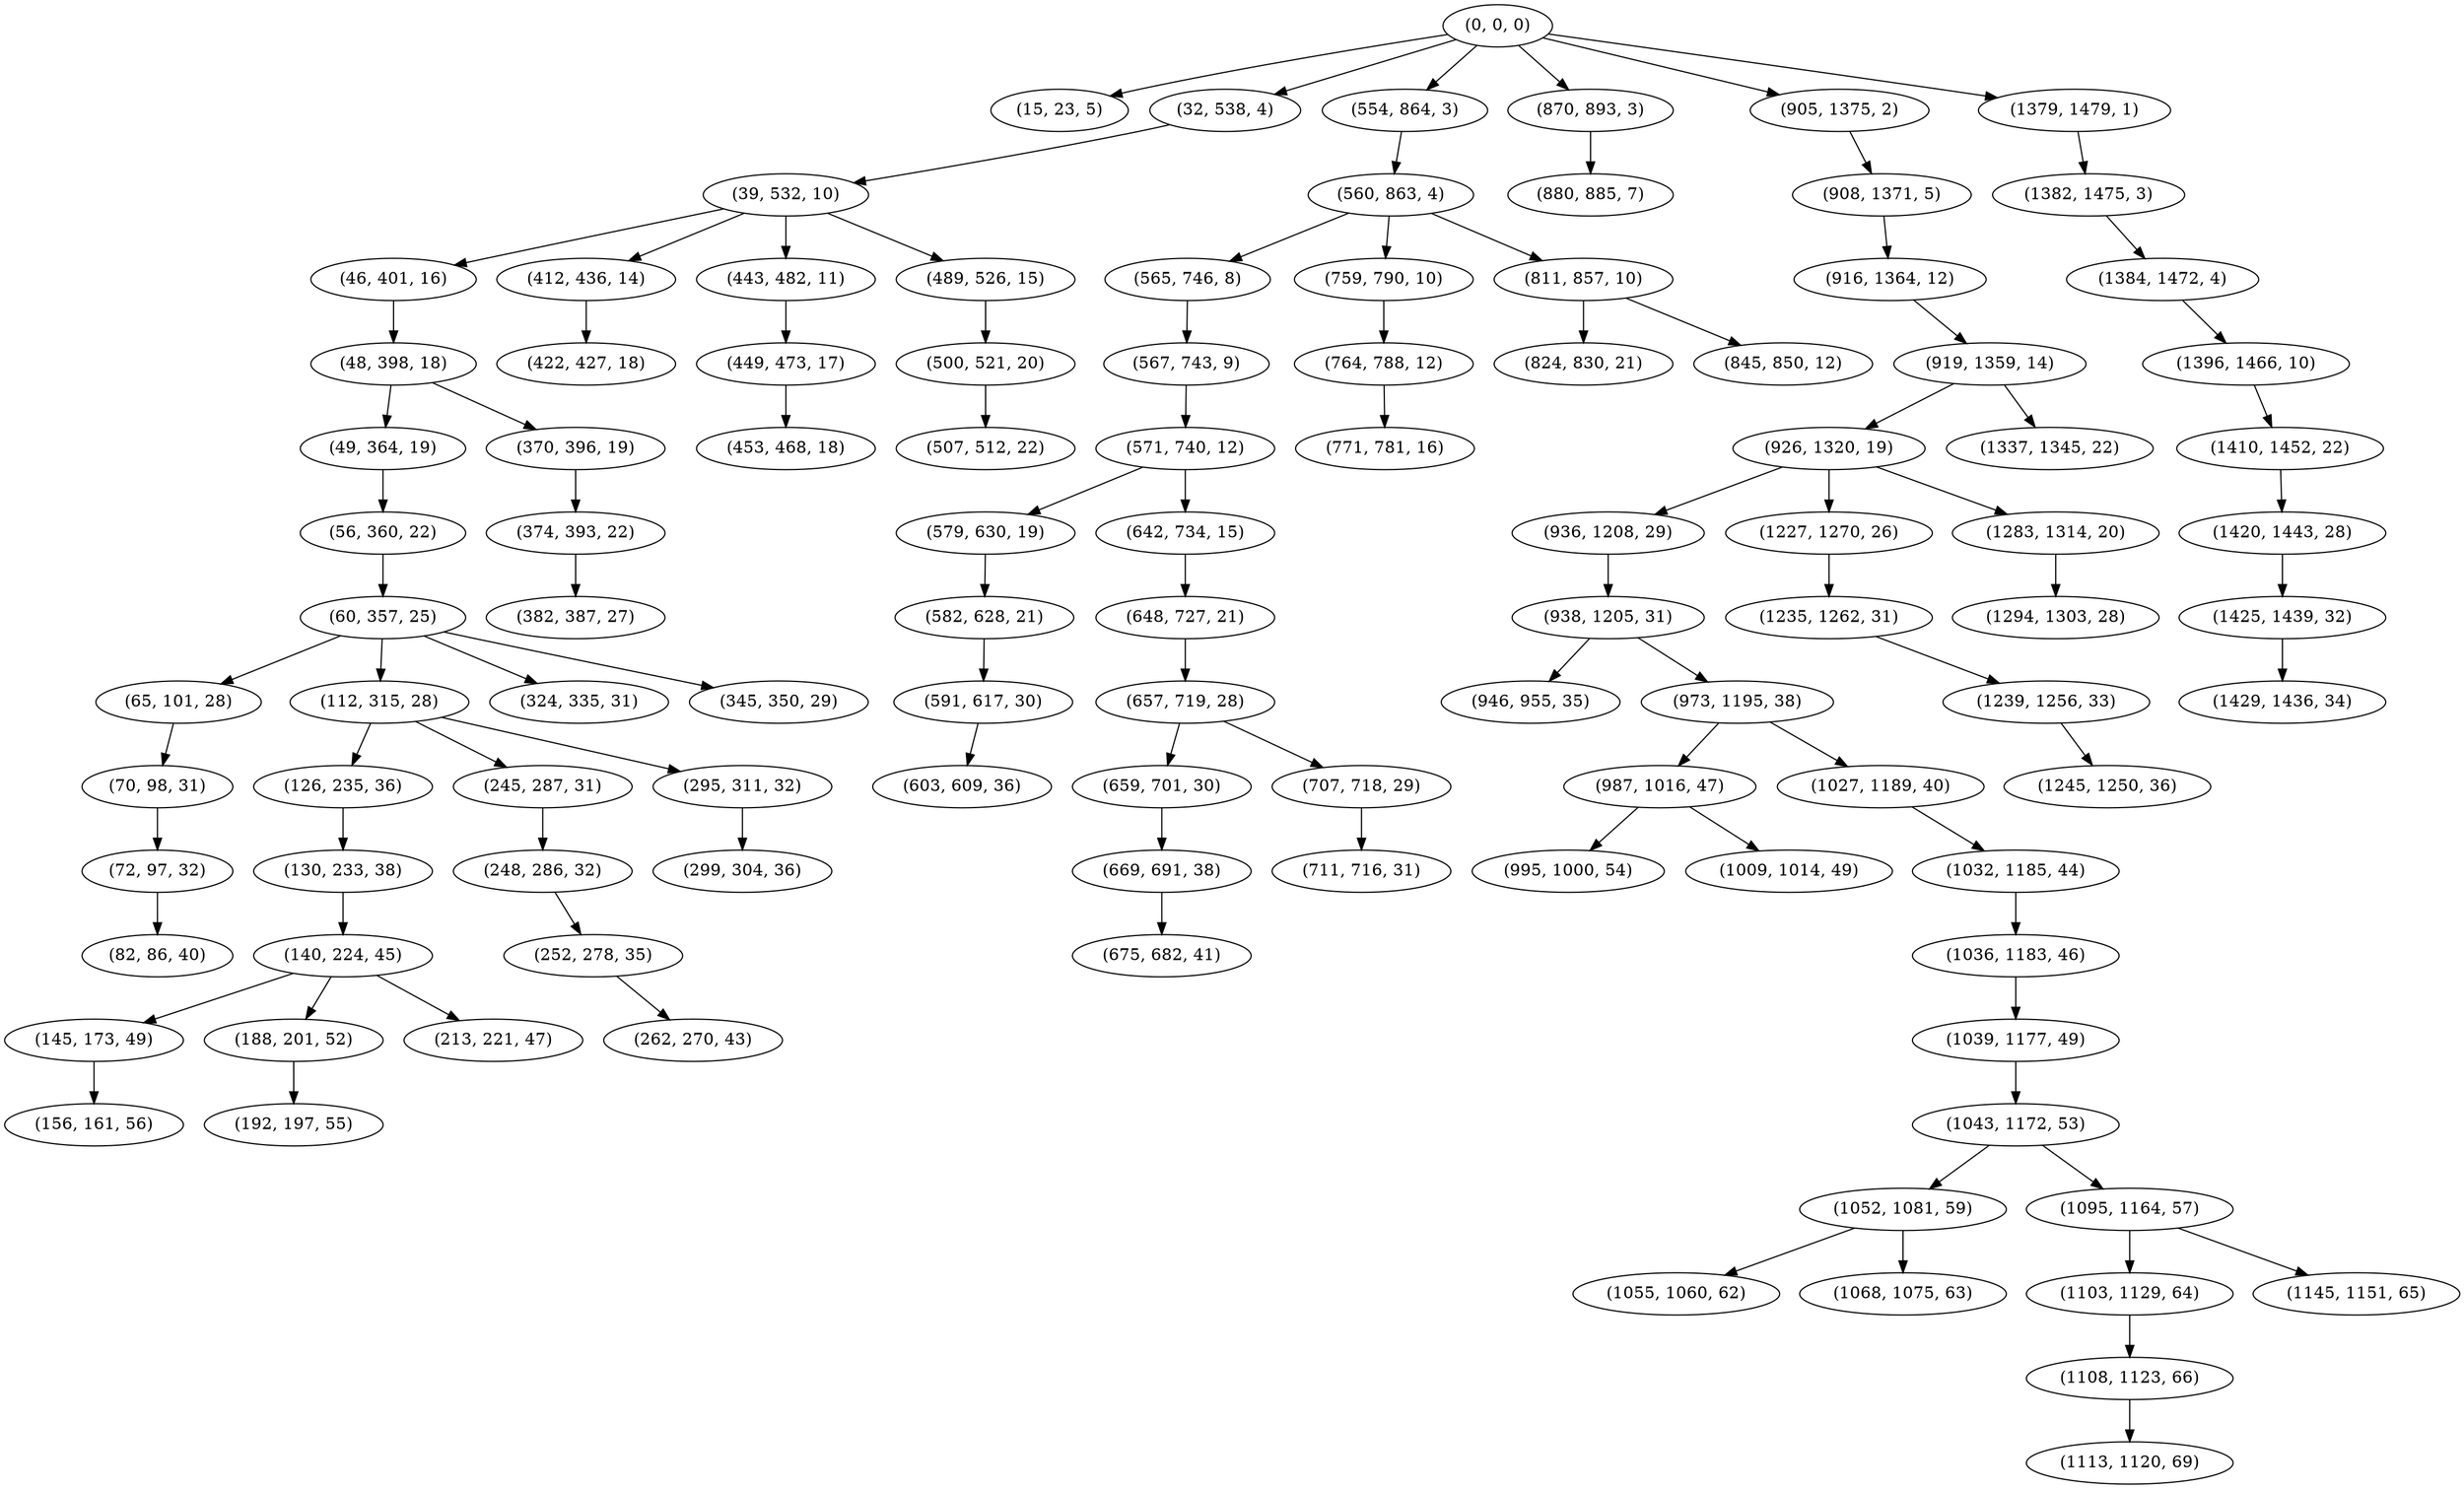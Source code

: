 digraph tree {
    "(0, 0, 0)";
    "(15, 23, 5)";
    "(32, 538, 4)";
    "(39, 532, 10)";
    "(46, 401, 16)";
    "(48, 398, 18)";
    "(49, 364, 19)";
    "(56, 360, 22)";
    "(60, 357, 25)";
    "(65, 101, 28)";
    "(70, 98, 31)";
    "(72, 97, 32)";
    "(82, 86, 40)";
    "(112, 315, 28)";
    "(126, 235, 36)";
    "(130, 233, 38)";
    "(140, 224, 45)";
    "(145, 173, 49)";
    "(156, 161, 56)";
    "(188, 201, 52)";
    "(192, 197, 55)";
    "(213, 221, 47)";
    "(245, 287, 31)";
    "(248, 286, 32)";
    "(252, 278, 35)";
    "(262, 270, 43)";
    "(295, 311, 32)";
    "(299, 304, 36)";
    "(324, 335, 31)";
    "(345, 350, 29)";
    "(370, 396, 19)";
    "(374, 393, 22)";
    "(382, 387, 27)";
    "(412, 436, 14)";
    "(422, 427, 18)";
    "(443, 482, 11)";
    "(449, 473, 17)";
    "(453, 468, 18)";
    "(489, 526, 15)";
    "(500, 521, 20)";
    "(507, 512, 22)";
    "(554, 864, 3)";
    "(560, 863, 4)";
    "(565, 746, 8)";
    "(567, 743, 9)";
    "(571, 740, 12)";
    "(579, 630, 19)";
    "(582, 628, 21)";
    "(591, 617, 30)";
    "(603, 609, 36)";
    "(642, 734, 15)";
    "(648, 727, 21)";
    "(657, 719, 28)";
    "(659, 701, 30)";
    "(669, 691, 38)";
    "(675, 682, 41)";
    "(707, 718, 29)";
    "(711, 716, 31)";
    "(759, 790, 10)";
    "(764, 788, 12)";
    "(771, 781, 16)";
    "(811, 857, 10)";
    "(824, 830, 21)";
    "(845, 850, 12)";
    "(870, 893, 3)";
    "(880, 885, 7)";
    "(905, 1375, 2)";
    "(908, 1371, 5)";
    "(916, 1364, 12)";
    "(919, 1359, 14)";
    "(926, 1320, 19)";
    "(936, 1208, 29)";
    "(938, 1205, 31)";
    "(946, 955, 35)";
    "(973, 1195, 38)";
    "(987, 1016, 47)";
    "(995, 1000, 54)";
    "(1009, 1014, 49)";
    "(1027, 1189, 40)";
    "(1032, 1185, 44)";
    "(1036, 1183, 46)";
    "(1039, 1177, 49)";
    "(1043, 1172, 53)";
    "(1052, 1081, 59)";
    "(1055, 1060, 62)";
    "(1068, 1075, 63)";
    "(1095, 1164, 57)";
    "(1103, 1129, 64)";
    "(1108, 1123, 66)";
    "(1113, 1120, 69)";
    "(1145, 1151, 65)";
    "(1227, 1270, 26)";
    "(1235, 1262, 31)";
    "(1239, 1256, 33)";
    "(1245, 1250, 36)";
    "(1283, 1314, 20)";
    "(1294, 1303, 28)";
    "(1337, 1345, 22)";
    "(1379, 1479, 1)";
    "(1382, 1475, 3)";
    "(1384, 1472, 4)";
    "(1396, 1466, 10)";
    "(1410, 1452, 22)";
    "(1420, 1443, 28)";
    "(1425, 1439, 32)";
    "(1429, 1436, 34)";
    "(0, 0, 0)" -> "(15, 23, 5)";
    "(0, 0, 0)" -> "(32, 538, 4)";
    "(0, 0, 0)" -> "(554, 864, 3)";
    "(0, 0, 0)" -> "(870, 893, 3)";
    "(0, 0, 0)" -> "(905, 1375, 2)";
    "(0, 0, 0)" -> "(1379, 1479, 1)";
    "(32, 538, 4)" -> "(39, 532, 10)";
    "(39, 532, 10)" -> "(46, 401, 16)";
    "(39, 532, 10)" -> "(412, 436, 14)";
    "(39, 532, 10)" -> "(443, 482, 11)";
    "(39, 532, 10)" -> "(489, 526, 15)";
    "(46, 401, 16)" -> "(48, 398, 18)";
    "(48, 398, 18)" -> "(49, 364, 19)";
    "(48, 398, 18)" -> "(370, 396, 19)";
    "(49, 364, 19)" -> "(56, 360, 22)";
    "(56, 360, 22)" -> "(60, 357, 25)";
    "(60, 357, 25)" -> "(65, 101, 28)";
    "(60, 357, 25)" -> "(112, 315, 28)";
    "(60, 357, 25)" -> "(324, 335, 31)";
    "(60, 357, 25)" -> "(345, 350, 29)";
    "(65, 101, 28)" -> "(70, 98, 31)";
    "(70, 98, 31)" -> "(72, 97, 32)";
    "(72, 97, 32)" -> "(82, 86, 40)";
    "(112, 315, 28)" -> "(126, 235, 36)";
    "(112, 315, 28)" -> "(245, 287, 31)";
    "(112, 315, 28)" -> "(295, 311, 32)";
    "(126, 235, 36)" -> "(130, 233, 38)";
    "(130, 233, 38)" -> "(140, 224, 45)";
    "(140, 224, 45)" -> "(145, 173, 49)";
    "(140, 224, 45)" -> "(188, 201, 52)";
    "(140, 224, 45)" -> "(213, 221, 47)";
    "(145, 173, 49)" -> "(156, 161, 56)";
    "(188, 201, 52)" -> "(192, 197, 55)";
    "(245, 287, 31)" -> "(248, 286, 32)";
    "(248, 286, 32)" -> "(252, 278, 35)";
    "(252, 278, 35)" -> "(262, 270, 43)";
    "(295, 311, 32)" -> "(299, 304, 36)";
    "(370, 396, 19)" -> "(374, 393, 22)";
    "(374, 393, 22)" -> "(382, 387, 27)";
    "(412, 436, 14)" -> "(422, 427, 18)";
    "(443, 482, 11)" -> "(449, 473, 17)";
    "(449, 473, 17)" -> "(453, 468, 18)";
    "(489, 526, 15)" -> "(500, 521, 20)";
    "(500, 521, 20)" -> "(507, 512, 22)";
    "(554, 864, 3)" -> "(560, 863, 4)";
    "(560, 863, 4)" -> "(565, 746, 8)";
    "(560, 863, 4)" -> "(759, 790, 10)";
    "(560, 863, 4)" -> "(811, 857, 10)";
    "(565, 746, 8)" -> "(567, 743, 9)";
    "(567, 743, 9)" -> "(571, 740, 12)";
    "(571, 740, 12)" -> "(579, 630, 19)";
    "(571, 740, 12)" -> "(642, 734, 15)";
    "(579, 630, 19)" -> "(582, 628, 21)";
    "(582, 628, 21)" -> "(591, 617, 30)";
    "(591, 617, 30)" -> "(603, 609, 36)";
    "(642, 734, 15)" -> "(648, 727, 21)";
    "(648, 727, 21)" -> "(657, 719, 28)";
    "(657, 719, 28)" -> "(659, 701, 30)";
    "(657, 719, 28)" -> "(707, 718, 29)";
    "(659, 701, 30)" -> "(669, 691, 38)";
    "(669, 691, 38)" -> "(675, 682, 41)";
    "(707, 718, 29)" -> "(711, 716, 31)";
    "(759, 790, 10)" -> "(764, 788, 12)";
    "(764, 788, 12)" -> "(771, 781, 16)";
    "(811, 857, 10)" -> "(824, 830, 21)";
    "(811, 857, 10)" -> "(845, 850, 12)";
    "(870, 893, 3)" -> "(880, 885, 7)";
    "(905, 1375, 2)" -> "(908, 1371, 5)";
    "(908, 1371, 5)" -> "(916, 1364, 12)";
    "(916, 1364, 12)" -> "(919, 1359, 14)";
    "(919, 1359, 14)" -> "(926, 1320, 19)";
    "(919, 1359, 14)" -> "(1337, 1345, 22)";
    "(926, 1320, 19)" -> "(936, 1208, 29)";
    "(926, 1320, 19)" -> "(1227, 1270, 26)";
    "(926, 1320, 19)" -> "(1283, 1314, 20)";
    "(936, 1208, 29)" -> "(938, 1205, 31)";
    "(938, 1205, 31)" -> "(946, 955, 35)";
    "(938, 1205, 31)" -> "(973, 1195, 38)";
    "(973, 1195, 38)" -> "(987, 1016, 47)";
    "(973, 1195, 38)" -> "(1027, 1189, 40)";
    "(987, 1016, 47)" -> "(995, 1000, 54)";
    "(987, 1016, 47)" -> "(1009, 1014, 49)";
    "(1027, 1189, 40)" -> "(1032, 1185, 44)";
    "(1032, 1185, 44)" -> "(1036, 1183, 46)";
    "(1036, 1183, 46)" -> "(1039, 1177, 49)";
    "(1039, 1177, 49)" -> "(1043, 1172, 53)";
    "(1043, 1172, 53)" -> "(1052, 1081, 59)";
    "(1043, 1172, 53)" -> "(1095, 1164, 57)";
    "(1052, 1081, 59)" -> "(1055, 1060, 62)";
    "(1052, 1081, 59)" -> "(1068, 1075, 63)";
    "(1095, 1164, 57)" -> "(1103, 1129, 64)";
    "(1095, 1164, 57)" -> "(1145, 1151, 65)";
    "(1103, 1129, 64)" -> "(1108, 1123, 66)";
    "(1108, 1123, 66)" -> "(1113, 1120, 69)";
    "(1227, 1270, 26)" -> "(1235, 1262, 31)";
    "(1235, 1262, 31)" -> "(1239, 1256, 33)";
    "(1239, 1256, 33)" -> "(1245, 1250, 36)";
    "(1283, 1314, 20)" -> "(1294, 1303, 28)";
    "(1379, 1479, 1)" -> "(1382, 1475, 3)";
    "(1382, 1475, 3)" -> "(1384, 1472, 4)";
    "(1384, 1472, 4)" -> "(1396, 1466, 10)";
    "(1396, 1466, 10)" -> "(1410, 1452, 22)";
    "(1410, 1452, 22)" -> "(1420, 1443, 28)";
    "(1420, 1443, 28)" -> "(1425, 1439, 32)";
    "(1425, 1439, 32)" -> "(1429, 1436, 34)";
}
